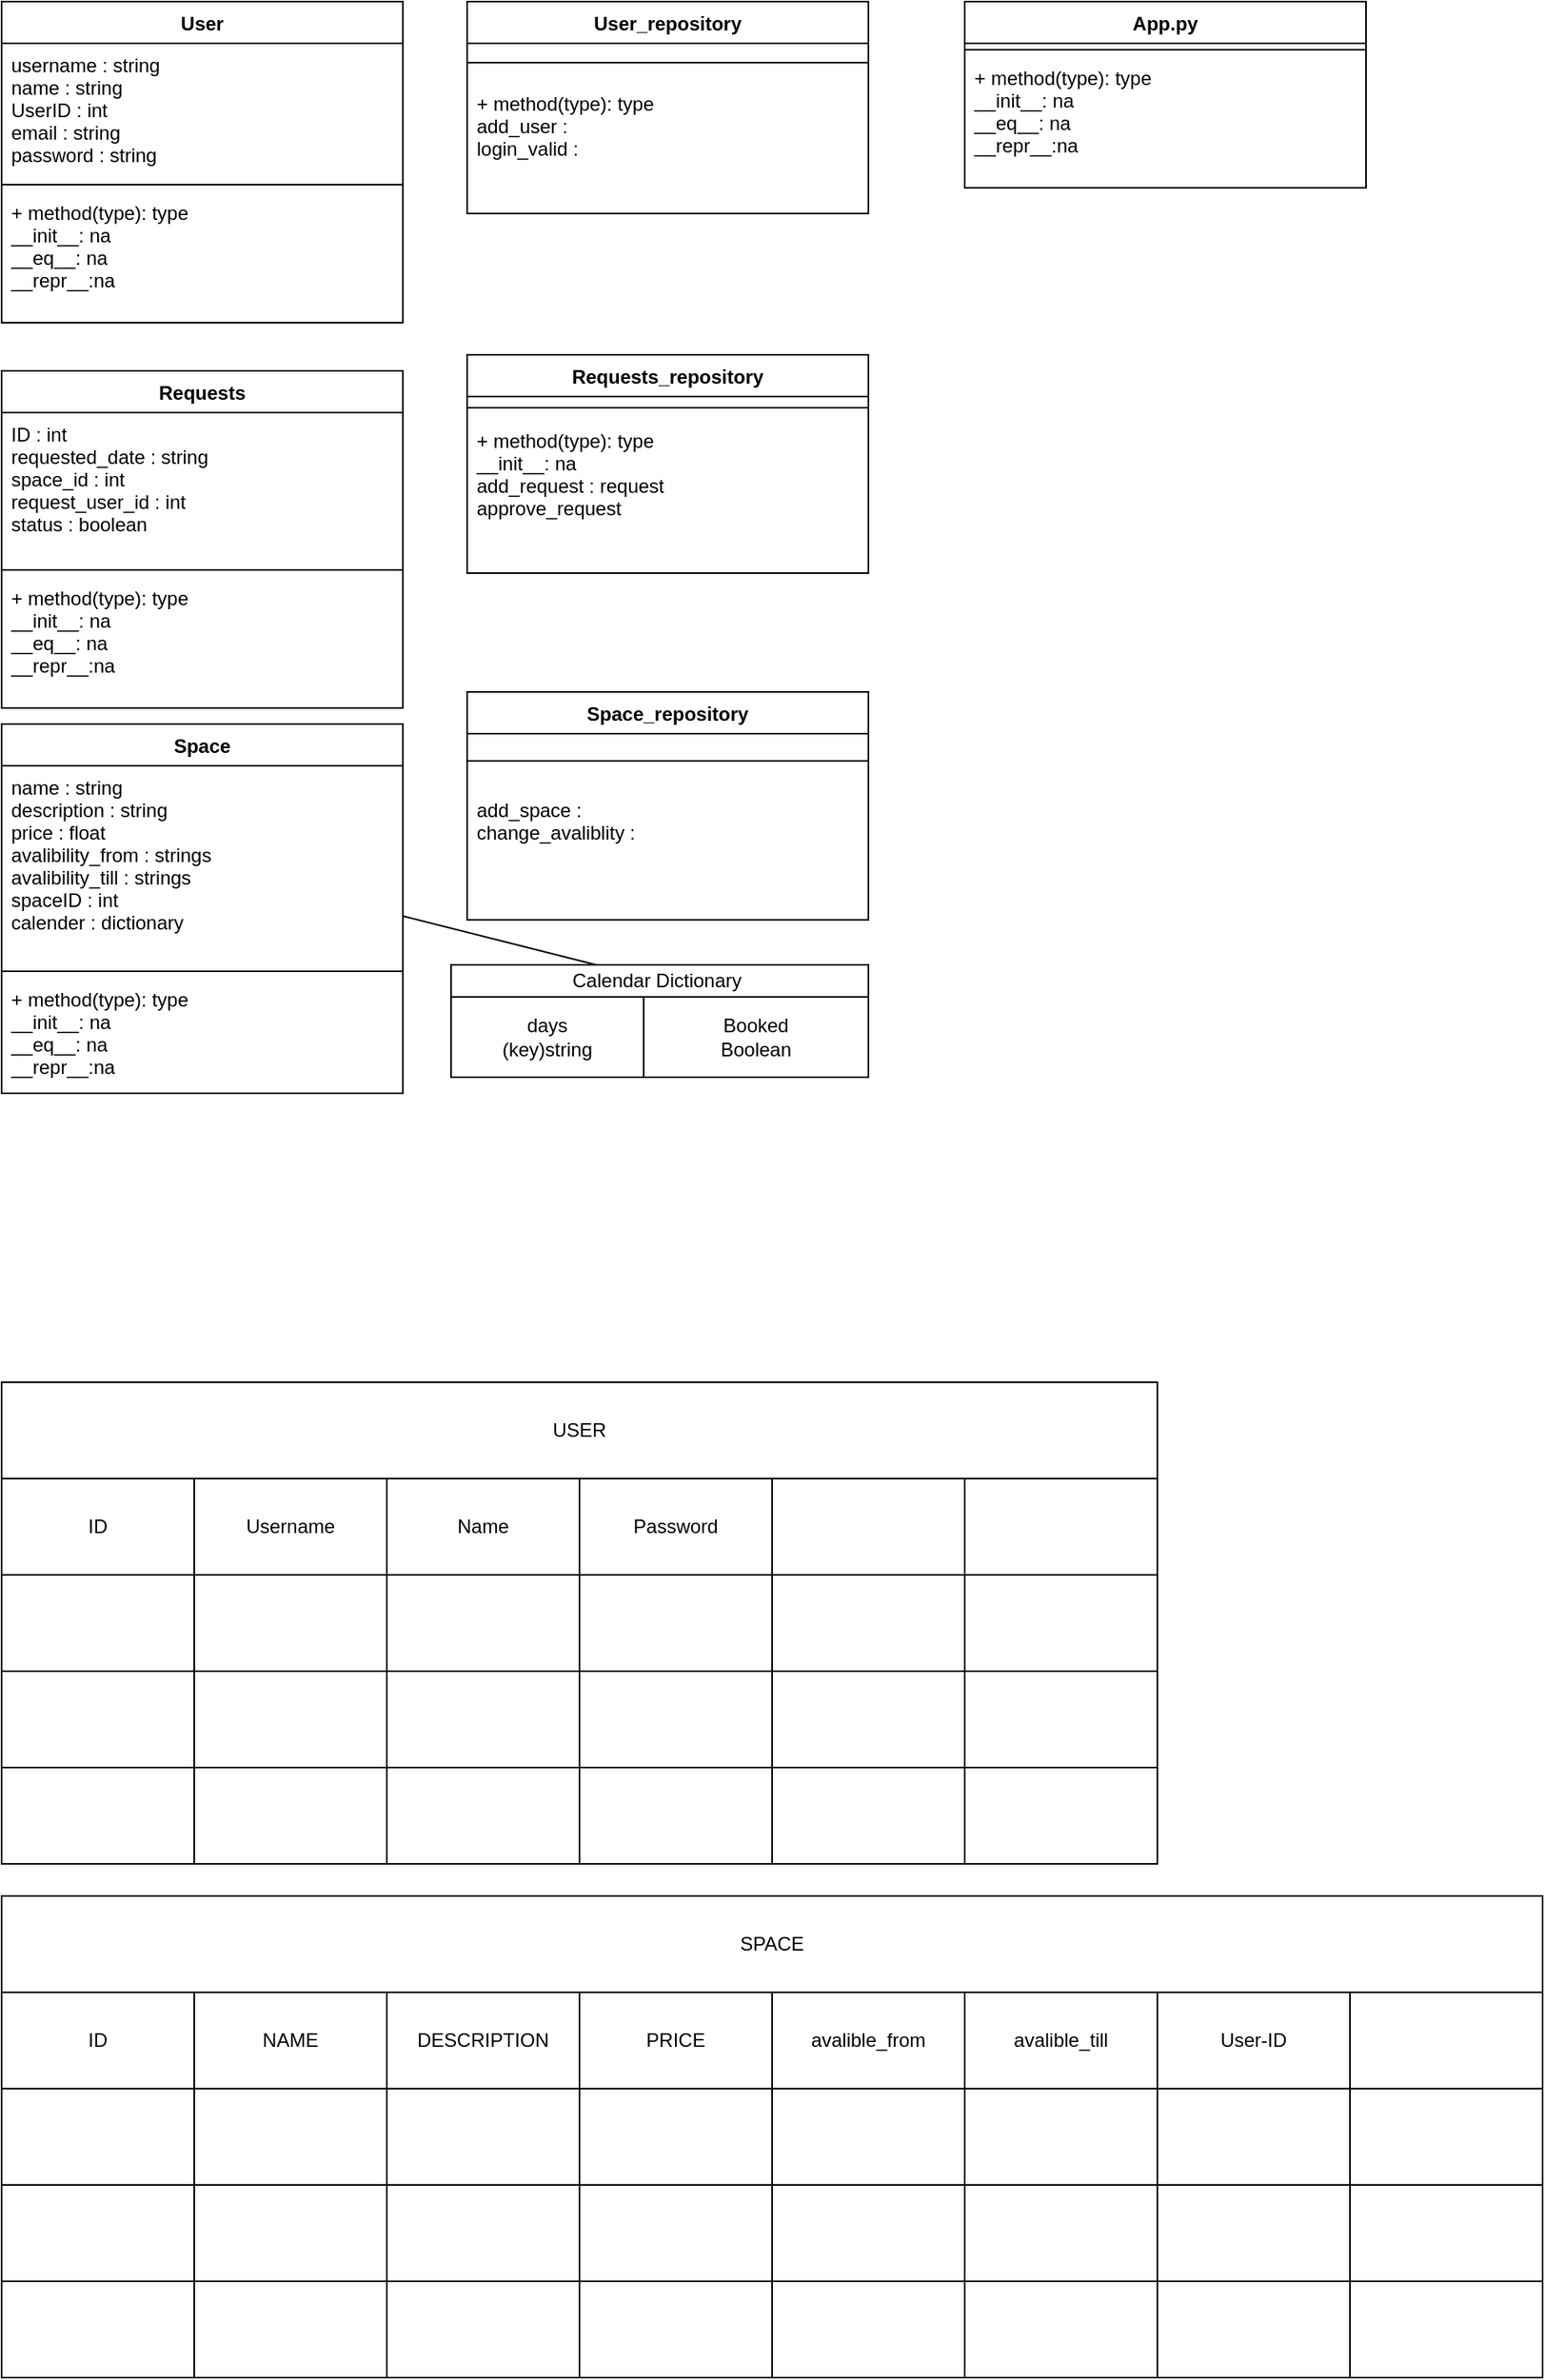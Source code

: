 <mxfile>
    <diagram id="yPNq86xGGYnL_QCuuR5Q" name="Page-1">
        <mxGraphModel dx="793" dy="719" grid="1" gridSize="10" guides="1" tooltips="1" connect="1" arrows="1" fold="1" page="1" pageScale="1" pageWidth="3300" pageHeight="4681" math="0" shadow="0">
            <root>
                <mxCell id="0"/>
                <mxCell id="1" parent="0"/>
                <mxCell id="3" value="Space" style="swimlane;fontStyle=1;align=center;verticalAlign=top;childLayout=stackLayout;horizontal=1;startSize=26;horizontalStack=0;resizeParent=1;resizeParentMax=0;resizeLast=0;collapsible=1;marginBottom=0;" parent="1" vertex="1">
                    <mxGeometry x="80" y="540" width="250" height="230" as="geometry"/>
                </mxCell>
                <mxCell id="4" value="name : string&#10;description : string&#10;price : float&#10;avalibility_from : strings&#10;avalibility_till : strings&#10;spaceID : int&#10;calender : dictionary" style="text;strokeColor=none;fillColor=none;align=left;verticalAlign=top;spacingLeft=4;spacingRight=4;overflow=hidden;rotatable=0;points=[[0,0.5],[1,0.5]];portConstraint=eastwest;" parent="3" vertex="1">
                    <mxGeometry y="26" width="250" height="124" as="geometry"/>
                </mxCell>
                <mxCell id="5" value="" style="line;strokeWidth=1;fillColor=none;align=left;verticalAlign=middle;spacingTop=-1;spacingLeft=3;spacingRight=3;rotatable=0;labelPosition=right;points=[];portConstraint=eastwest;strokeColor=inherit;" parent="3" vertex="1">
                    <mxGeometry y="150" width="250" height="8" as="geometry"/>
                </mxCell>
                <mxCell id="6" value="+ method(type): type&#10;__init__: na&#10;__eq__: na&#10;__repr__:na" style="text;strokeColor=none;fillColor=none;align=left;verticalAlign=top;spacingLeft=4;spacingRight=4;overflow=hidden;rotatable=0;points=[[0,0.5],[1,0.5]];portConstraint=eastwest;" parent="3" vertex="1">
                    <mxGeometry y="158" width="250" height="72" as="geometry"/>
                </mxCell>
                <mxCell id="7" value="User" style="swimlane;fontStyle=1;align=center;verticalAlign=top;childLayout=stackLayout;horizontal=1;startSize=26;horizontalStack=0;resizeParent=1;resizeParentMax=0;resizeLast=0;collapsible=1;marginBottom=0;" parent="1" vertex="1">
                    <mxGeometry x="80" y="90" width="250" height="200" as="geometry"/>
                </mxCell>
                <mxCell id="8" value="username : string&#10;name : string&#10;UserID : int&#10;email : string&#10;password : string" style="text;strokeColor=none;fillColor=none;align=left;verticalAlign=top;spacingLeft=4;spacingRight=4;overflow=hidden;rotatable=0;points=[[0,0.5],[1,0.5]];portConstraint=eastwest;" parent="7" vertex="1">
                    <mxGeometry y="26" width="250" height="84" as="geometry"/>
                </mxCell>
                <mxCell id="9" value="" style="line;strokeWidth=1;fillColor=none;align=left;verticalAlign=middle;spacingTop=-1;spacingLeft=3;spacingRight=3;rotatable=0;labelPosition=right;points=[];portConstraint=eastwest;strokeColor=inherit;" parent="7" vertex="1">
                    <mxGeometry y="110" width="250" height="8" as="geometry"/>
                </mxCell>
                <mxCell id="10" value="+ method(type): type&#10;__init__: na&#10;__eq__: na&#10;__repr__:na" style="text;strokeColor=none;fillColor=none;align=left;verticalAlign=top;spacingLeft=4;spacingRight=4;overflow=hidden;rotatable=0;points=[[0,0.5],[1,0.5]];portConstraint=eastwest;" parent="7" vertex="1">
                    <mxGeometry y="118" width="250" height="82" as="geometry"/>
                </mxCell>
                <mxCell id="15" value="User_repository" style="swimlane;fontStyle=1;align=center;verticalAlign=top;childLayout=stackLayout;horizontal=1;startSize=26;horizontalStack=0;resizeParent=1;resizeParentMax=0;resizeLast=0;collapsible=1;marginBottom=0;" parent="1" vertex="1">
                    <mxGeometry x="370" y="90" width="250" height="132" as="geometry"/>
                </mxCell>
                <mxCell id="17" value="" style="line;strokeWidth=1;fillColor=none;align=left;verticalAlign=middle;spacingTop=-1;spacingLeft=3;spacingRight=3;rotatable=0;labelPosition=right;points=[];portConstraint=eastwest;strokeColor=inherit;" parent="15" vertex="1">
                    <mxGeometry y="26" width="250" height="24" as="geometry"/>
                </mxCell>
                <mxCell id="18" value="+ method(type): type&#10;add_user : &#10;login_valid :&#10;" style="text;strokeColor=none;fillColor=none;align=left;verticalAlign=top;spacingLeft=4;spacingRight=4;overflow=hidden;rotatable=0;points=[[0,0.5],[1,0.5]];portConstraint=eastwest;" parent="15" vertex="1">
                    <mxGeometry y="50" width="250" height="82" as="geometry"/>
                </mxCell>
                <mxCell id="23" value="Space_repository" style="swimlane;fontStyle=1;align=center;verticalAlign=top;childLayout=stackLayout;horizontal=1;startSize=26;horizontalStack=0;resizeParent=1;resizeParentMax=0;resizeLast=0;collapsible=1;marginBottom=0;" parent="1" vertex="1">
                    <mxGeometry x="370" y="520" width="250" height="142" as="geometry"/>
                </mxCell>
                <mxCell id="24" value="" style="line;strokeWidth=1;fillColor=none;align=left;verticalAlign=middle;spacingTop=-1;spacingLeft=3;spacingRight=3;rotatable=0;labelPosition=right;points=[];portConstraint=eastwest;strokeColor=inherit;" parent="23" vertex="1">
                    <mxGeometry y="26" width="250" height="34" as="geometry"/>
                </mxCell>
                <mxCell id="25" value="add_space : &#10;change_avaliblity : &#10;&#10;" style="text;strokeColor=none;fillColor=none;align=left;verticalAlign=top;spacingLeft=4;spacingRight=4;overflow=hidden;rotatable=0;points=[[0,0.5],[1,0.5]];portConstraint=eastwest;" parent="23" vertex="1">
                    <mxGeometry y="60" width="250" height="82" as="geometry"/>
                </mxCell>
                <mxCell id="78" value="ID" style="whiteSpace=wrap;html=1;" parent="1" vertex="1">
                    <mxGeometry x="80" y="1010" width="120" height="60" as="geometry"/>
                </mxCell>
                <mxCell id="103" style="edgeStyle=none;html=1;" parent="1" source="79" target="102" edge="1">
                    <mxGeometry relative="1" as="geometry"/>
                </mxCell>
                <mxCell id="104" style="edgeStyle=none;html=1;" edge="1" parent="1" source="79" target="102">
                    <mxGeometry relative="1" as="geometry"/>
                </mxCell>
                <mxCell id="79" value="Username" style="whiteSpace=wrap;html=1;" parent="1" vertex="1">
                    <mxGeometry x="200" y="1010" width="120" height="60" as="geometry"/>
                </mxCell>
                <mxCell id="80" value="Name" style="whiteSpace=wrap;html=1;" parent="1" vertex="1">
                    <mxGeometry x="320" y="1010" width="120" height="60" as="geometry"/>
                </mxCell>
                <mxCell id="81" value="" style="whiteSpace=wrap;html=1;" parent="1" vertex="1">
                    <mxGeometry x="80" y="1070" width="120" height="60" as="geometry"/>
                </mxCell>
                <mxCell id="82" value="" style="whiteSpace=wrap;html=1;" parent="1" vertex="1">
                    <mxGeometry x="200" y="1070" width="120" height="60" as="geometry"/>
                </mxCell>
                <mxCell id="83" value="" style="whiteSpace=wrap;html=1;" parent="1" vertex="1">
                    <mxGeometry x="320" y="1070" width="120" height="60" as="geometry"/>
                </mxCell>
                <mxCell id="84" value="Password" style="whiteSpace=wrap;html=1;" parent="1" vertex="1">
                    <mxGeometry x="440" y="1010" width="120" height="60" as="geometry"/>
                </mxCell>
                <mxCell id="85" value="" style="whiteSpace=wrap;html=1;" parent="1" vertex="1">
                    <mxGeometry x="560" y="1010" width="120" height="60" as="geometry"/>
                </mxCell>
                <mxCell id="86" value="" style="whiteSpace=wrap;html=1;" parent="1" vertex="1">
                    <mxGeometry x="680" y="1010" width="120" height="60" as="geometry"/>
                </mxCell>
                <mxCell id="87" value="" style="whiteSpace=wrap;html=1;" parent="1" vertex="1">
                    <mxGeometry x="440" y="1070" width="120" height="60" as="geometry"/>
                </mxCell>
                <mxCell id="88" value="" style="whiteSpace=wrap;html=1;" parent="1" vertex="1">
                    <mxGeometry x="560" y="1070" width="120" height="60" as="geometry"/>
                </mxCell>
                <mxCell id="89" value="" style="whiteSpace=wrap;html=1;" parent="1" vertex="1">
                    <mxGeometry x="680" y="1070" width="120" height="60" as="geometry"/>
                </mxCell>
                <mxCell id="90" value="" style="whiteSpace=wrap;html=1;" parent="1" vertex="1">
                    <mxGeometry x="80" y="1130" width="120" height="60" as="geometry"/>
                </mxCell>
                <mxCell id="91" value="" style="whiteSpace=wrap;html=1;" parent="1" vertex="1">
                    <mxGeometry x="200" y="1130" width="120" height="60" as="geometry"/>
                </mxCell>
                <mxCell id="92" value="" style="whiteSpace=wrap;html=1;" parent="1" vertex="1">
                    <mxGeometry x="320" y="1130" width="120" height="60" as="geometry"/>
                </mxCell>
                <mxCell id="93" value="" style="whiteSpace=wrap;html=1;" parent="1" vertex="1">
                    <mxGeometry x="80" y="1190" width="120" height="60" as="geometry"/>
                </mxCell>
                <mxCell id="94" value="" style="whiteSpace=wrap;html=1;" parent="1" vertex="1">
                    <mxGeometry x="200" y="1190" width="120" height="60" as="geometry"/>
                </mxCell>
                <mxCell id="95" value="" style="whiteSpace=wrap;html=1;" parent="1" vertex="1">
                    <mxGeometry x="320" y="1190" width="120" height="60" as="geometry"/>
                </mxCell>
                <mxCell id="96" value="" style="whiteSpace=wrap;html=1;" parent="1" vertex="1">
                    <mxGeometry x="440" y="1130" width="120" height="60" as="geometry"/>
                </mxCell>
                <mxCell id="97" value="" style="whiteSpace=wrap;html=1;" parent="1" vertex="1">
                    <mxGeometry x="560" y="1130" width="120" height="60" as="geometry"/>
                </mxCell>
                <mxCell id="98" value="" style="whiteSpace=wrap;html=1;" parent="1" vertex="1">
                    <mxGeometry x="680" y="1130" width="120" height="60" as="geometry"/>
                </mxCell>
                <mxCell id="99" value="" style="whiteSpace=wrap;html=1;" parent="1" vertex="1">
                    <mxGeometry x="440" y="1190" width="120" height="60" as="geometry"/>
                </mxCell>
                <mxCell id="100" value="" style="whiteSpace=wrap;html=1;" parent="1" vertex="1">
                    <mxGeometry x="560" y="1190" width="120" height="60" as="geometry"/>
                </mxCell>
                <mxCell id="101" value="" style="whiteSpace=wrap;html=1;" parent="1" vertex="1">
                    <mxGeometry x="680" y="1190" width="120" height="60" as="geometry"/>
                </mxCell>
                <mxCell id="102" value="USER" style="whiteSpace=wrap;html=1;" parent="1" vertex="1">
                    <mxGeometry x="80" y="950" width="720" height="60" as="geometry"/>
                </mxCell>
                <mxCell id="105" value="ID" style="whiteSpace=wrap;html=1;" vertex="1" parent="1">
                    <mxGeometry x="80" y="1330" width="120" height="60" as="geometry"/>
                </mxCell>
                <mxCell id="106" style="edgeStyle=none;html=1;" edge="1" parent="1" source="108" target="131">
                    <mxGeometry relative="1" as="geometry"/>
                </mxCell>
                <mxCell id="107" style="edgeStyle=none;html=1;" edge="1" parent="1" source="108" target="131">
                    <mxGeometry relative="1" as="geometry"/>
                </mxCell>
                <mxCell id="108" value="NAME" style="whiteSpace=wrap;html=1;" vertex="1" parent="1">
                    <mxGeometry x="200" y="1330" width="120" height="60" as="geometry"/>
                </mxCell>
                <mxCell id="109" value="DESCRIPTION" style="whiteSpace=wrap;html=1;" vertex="1" parent="1">
                    <mxGeometry x="320" y="1330" width="120" height="60" as="geometry"/>
                </mxCell>
                <mxCell id="110" value="" style="whiteSpace=wrap;html=1;" vertex="1" parent="1">
                    <mxGeometry x="80" y="1390" width="120" height="60" as="geometry"/>
                </mxCell>
                <mxCell id="111" value="" style="whiteSpace=wrap;html=1;" vertex="1" parent="1">
                    <mxGeometry x="200" y="1390" width="120" height="60" as="geometry"/>
                </mxCell>
                <mxCell id="112" value="" style="whiteSpace=wrap;html=1;" vertex="1" parent="1">
                    <mxGeometry x="320" y="1390" width="120" height="60" as="geometry"/>
                </mxCell>
                <mxCell id="113" value="PRICE" style="whiteSpace=wrap;html=1;" vertex="1" parent="1">
                    <mxGeometry x="440" y="1330" width="120" height="60" as="geometry"/>
                </mxCell>
                <mxCell id="114" value="avalible_from" style="whiteSpace=wrap;html=1;" vertex="1" parent="1">
                    <mxGeometry x="560" y="1330" width="120" height="60" as="geometry"/>
                </mxCell>
                <mxCell id="115" value="avalible_till" style="whiteSpace=wrap;html=1;" vertex="1" parent="1">
                    <mxGeometry x="680" y="1330" width="120" height="60" as="geometry"/>
                </mxCell>
                <mxCell id="116" value="" style="whiteSpace=wrap;html=1;" vertex="1" parent="1">
                    <mxGeometry x="440" y="1390" width="120" height="60" as="geometry"/>
                </mxCell>
                <mxCell id="117" value="" style="whiteSpace=wrap;html=1;" vertex="1" parent="1">
                    <mxGeometry x="560" y="1390" width="120" height="60" as="geometry"/>
                </mxCell>
                <mxCell id="118" value="" style="whiteSpace=wrap;html=1;" vertex="1" parent="1">
                    <mxGeometry x="680" y="1390" width="120" height="60" as="geometry"/>
                </mxCell>
                <mxCell id="119" value="" style="whiteSpace=wrap;html=1;" vertex="1" parent="1">
                    <mxGeometry x="80" y="1450" width="120" height="60" as="geometry"/>
                </mxCell>
                <mxCell id="120" value="" style="whiteSpace=wrap;html=1;" vertex="1" parent="1">
                    <mxGeometry x="200" y="1450" width="120" height="60" as="geometry"/>
                </mxCell>
                <mxCell id="121" value="" style="whiteSpace=wrap;html=1;" vertex="1" parent="1">
                    <mxGeometry x="320" y="1450" width="120" height="60" as="geometry"/>
                </mxCell>
                <mxCell id="122" value="" style="whiteSpace=wrap;html=1;" vertex="1" parent="1">
                    <mxGeometry x="80" y="1510" width="120" height="60" as="geometry"/>
                </mxCell>
                <mxCell id="123" value="" style="whiteSpace=wrap;html=1;" vertex="1" parent="1">
                    <mxGeometry x="200" y="1510" width="120" height="60" as="geometry"/>
                </mxCell>
                <mxCell id="124" value="" style="whiteSpace=wrap;html=1;" vertex="1" parent="1">
                    <mxGeometry x="320" y="1510" width="120" height="60" as="geometry"/>
                </mxCell>
                <mxCell id="125" value="" style="whiteSpace=wrap;html=1;" vertex="1" parent="1">
                    <mxGeometry x="440" y="1450" width="120" height="60" as="geometry"/>
                </mxCell>
                <mxCell id="126" value="" style="whiteSpace=wrap;html=1;" vertex="1" parent="1">
                    <mxGeometry x="560" y="1450" width="120" height="60" as="geometry"/>
                </mxCell>
                <mxCell id="127" value="" style="whiteSpace=wrap;html=1;" vertex="1" parent="1">
                    <mxGeometry x="680" y="1450" width="120" height="60" as="geometry"/>
                </mxCell>
                <mxCell id="128" value="" style="whiteSpace=wrap;html=1;" vertex="1" parent="1">
                    <mxGeometry x="440" y="1510" width="120" height="60" as="geometry"/>
                </mxCell>
                <mxCell id="129" value="" style="whiteSpace=wrap;html=1;" vertex="1" parent="1">
                    <mxGeometry x="560" y="1510" width="120" height="60" as="geometry"/>
                </mxCell>
                <mxCell id="130" value="" style="whiteSpace=wrap;html=1;" vertex="1" parent="1">
                    <mxGeometry x="680" y="1510" width="120" height="60" as="geometry"/>
                </mxCell>
                <mxCell id="131" value="SPACE" style="whiteSpace=wrap;html=1;" vertex="1" parent="1">
                    <mxGeometry x="80" y="1270" width="960" height="60" as="geometry"/>
                </mxCell>
                <mxCell id="133" value="User-ID" style="whiteSpace=wrap;html=1;" vertex="1" parent="1">
                    <mxGeometry x="800" y="1330" width="120" height="60" as="geometry"/>
                </mxCell>
                <mxCell id="134" value="" style="whiteSpace=wrap;html=1;" vertex="1" parent="1">
                    <mxGeometry x="800" y="1390" width="120" height="60" as="geometry"/>
                </mxCell>
                <mxCell id="135" value="" style="whiteSpace=wrap;html=1;" vertex="1" parent="1">
                    <mxGeometry x="800" y="1450" width="120" height="60" as="geometry"/>
                </mxCell>
                <mxCell id="136" value="" style="whiteSpace=wrap;html=1;" vertex="1" parent="1">
                    <mxGeometry x="800" y="1510" width="120" height="60" as="geometry"/>
                </mxCell>
                <mxCell id="167" value="App.py" style="swimlane;fontStyle=1;align=center;verticalAlign=top;childLayout=stackLayout;horizontal=1;startSize=26;horizontalStack=0;resizeParent=1;resizeParentMax=0;resizeLast=0;collapsible=1;marginBottom=0;" vertex="1" parent="1">
                    <mxGeometry x="680" y="90" width="250" height="116" as="geometry"/>
                </mxCell>
                <mxCell id="169" value="" style="line;strokeWidth=1;fillColor=none;align=left;verticalAlign=middle;spacingTop=-1;spacingLeft=3;spacingRight=3;rotatable=0;labelPosition=right;points=[];portConstraint=eastwest;strokeColor=inherit;" vertex="1" parent="167">
                    <mxGeometry y="26" width="250" height="8" as="geometry"/>
                </mxCell>
                <mxCell id="170" value="+ method(type): type&#10;__init__: na&#10;__eq__: na&#10;__repr__:na" style="text;strokeColor=none;fillColor=none;align=left;verticalAlign=top;spacingLeft=4;spacingRight=4;overflow=hidden;rotatable=0;points=[[0,0.5],[1,0.5]];portConstraint=eastwest;" vertex="1" parent="167">
                    <mxGeometry y="34" width="250" height="82" as="geometry"/>
                </mxCell>
                <mxCell id="171" value="Requests" style="swimlane;fontStyle=1;align=center;verticalAlign=top;childLayout=stackLayout;horizontal=1;startSize=26;horizontalStack=0;resizeParent=1;resizeParentMax=0;resizeLast=0;collapsible=1;marginBottom=0;" vertex="1" parent="1">
                    <mxGeometry x="80" y="320" width="250" height="210" as="geometry"/>
                </mxCell>
                <mxCell id="172" value="ID : int&#10;requested_date : string&#10;space_id : int&#10;request_user_id : int&#10;status : boolean" style="text;strokeColor=none;fillColor=none;align=left;verticalAlign=top;spacingLeft=4;spacingRight=4;overflow=hidden;rotatable=0;points=[[0,0.5],[1,0.5]];portConstraint=eastwest;" vertex="1" parent="171">
                    <mxGeometry y="26" width="250" height="94" as="geometry"/>
                </mxCell>
                <mxCell id="173" value="" style="line;strokeWidth=1;fillColor=none;align=left;verticalAlign=middle;spacingTop=-1;spacingLeft=3;spacingRight=3;rotatable=0;labelPosition=right;points=[];portConstraint=eastwest;strokeColor=inherit;" vertex="1" parent="171">
                    <mxGeometry y="120" width="250" height="8" as="geometry"/>
                </mxCell>
                <mxCell id="174" value="+ method(type): type&#10;__init__: na&#10;__eq__: na&#10;__repr__:na" style="text;strokeColor=none;fillColor=none;align=left;verticalAlign=top;spacingLeft=4;spacingRight=4;overflow=hidden;rotatable=0;points=[[0,0.5],[1,0.5]];portConstraint=eastwest;" vertex="1" parent="171">
                    <mxGeometry y="128" width="250" height="82" as="geometry"/>
                </mxCell>
                <mxCell id="175" value="Requests_repository" style="swimlane;fontStyle=1;align=center;verticalAlign=top;childLayout=stackLayout;horizontal=1;startSize=26;horizontalStack=0;resizeParent=1;resizeParentMax=0;resizeLast=0;collapsible=1;marginBottom=0;" vertex="1" parent="1">
                    <mxGeometry x="370" y="310" width="250" height="136" as="geometry"/>
                </mxCell>
                <mxCell id="177" value="" style="line;strokeWidth=1;fillColor=none;align=left;verticalAlign=middle;spacingTop=-1;spacingLeft=3;spacingRight=3;rotatable=0;labelPosition=right;points=[];portConstraint=eastwest;strokeColor=inherit;" vertex="1" parent="175">
                    <mxGeometry y="26" width="250" height="14" as="geometry"/>
                </mxCell>
                <mxCell id="178" value="+ method(type): type&#10;__init__: na&#10;add_request : request&#10;approve_request " style="text;strokeColor=none;fillColor=none;align=left;verticalAlign=top;spacingLeft=4;spacingRight=4;overflow=hidden;rotatable=0;points=[[0,0.5],[1,0.5]];portConstraint=eastwest;" vertex="1" parent="175">
                    <mxGeometry y="40" width="250" height="96" as="geometry"/>
                </mxCell>
                <mxCell id="183" value="" style="whiteSpace=wrap;html=1;" vertex="1" parent="1">
                    <mxGeometry x="920" y="1330" width="120" height="60" as="geometry"/>
                </mxCell>
                <mxCell id="185" value="" style="whiteSpace=wrap;html=1;" vertex="1" parent="1">
                    <mxGeometry x="920" y="1450" width="120" height="60" as="geometry"/>
                </mxCell>
                <mxCell id="186" value="" style="whiteSpace=wrap;html=1;" vertex="1" parent="1">
                    <mxGeometry x="920" y="1510" width="120" height="60" as="geometry"/>
                </mxCell>
                <mxCell id="187" value="" style="whiteSpace=wrap;html=1;" vertex="1" parent="1">
                    <mxGeometry x="920" y="1390" width="120" height="60" as="geometry"/>
                </mxCell>
                <mxCell id="191" value="Calendar Dictionary&amp;nbsp;" style="rounded=0;whiteSpace=wrap;html=1;" vertex="1" parent="1">
                    <mxGeometry x="360" y="690" width="260" height="20" as="geometry"/>
                </mxCell>
                <mxCell id="192" value="days&lt;br&gt;(key)string" style="rounded=0;whiteSpace=wrap;html=1;" vertex="1" parent="1">
                    <mxGeometry x="360" y="710" width="120" height="50" as="geometry"/>
                </mxCell>
                <mxCell id="194" value="Booked&lt;br&gt;Boolean" style="rounded=0;whiteSpace=wrap;html=1;" vertex="1" parent="1">
                    <mxGeometry x="480" y="710" width="140" height="50" as="geometry"/>
                </mxCell>
                <mxCell id="195" value="" style="endArrow=none;html=1;" edge="1" parent="1" source="191" target="4">
                    <mxGeometry width="50" height="50" relative="1" as="geometry">
                        <mxPoint x="410" y="670" as="sourcePoint"/>
                        <mxPoint x="460" y="620" as="targetPoint"/>
                    </mxGeometry>
                </mxCell>
            </root>
        </mxGraphModel>
    </diagram>
</mxfile>